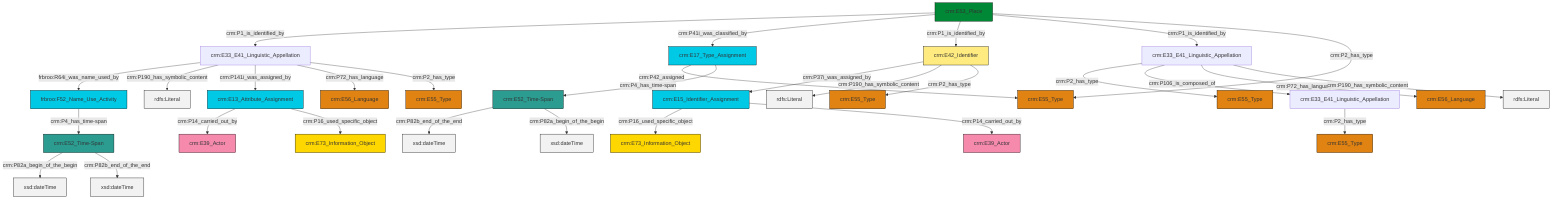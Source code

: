 graph TD
classDef Literal fill:#f2f2f2,stroke:#000000;
classDef CRM_Entity fill:#FFFFFF,stroke:#000000;
classDef Temporal_Entity fill:#00C9E6, stroke:#000000;
classDef Type fill:#E18312, stroke:#000000;
classDef Time-Span fill:#2C9C91, stroke:#000000;
classDef Appellation fill:#FFEB7F, stroke:#000000;
classDef Place fill:#008836, stroke:#000000;
classDef Persistent_Item fill:#B266B2, stroke:#000000;
classDef Conceptual_Object fill:#FFD700, stroke:#000000;
classDef Physical_Thing fill:#D2B48C, stroke:#000000;
classDef Actor fill:#f58aad, stroke:#000000;
classDef PC_Classes fill:#4ce600, stroke:#000000;
classDef Multi fill:#cccccc,stroke:#000000;

2["crm:E53_Place"]:::Place -->|crm:P1_is_identified_by| 3["crm:E33_E41_Linguistic_Appellation"]:::Default
2["crm:E53_Place"]:::Place -->|crm:P41i_was_classified_by| 6["crm:E17_Type_Assignment"]:::Temporal_Entity
8["crm:E15_Identifier_Assignment"]:::Temporal_Entity -->|crm:P16_used_specific_object| 9["crm:E73_Information_Object"]:::Conceptual_Object
12["frbroo:F52_Name_Use_Activity"]:::Temporal_Entity -->|crm:P4_has_time-span| 13["crm:E52_Time-Span"]:::Time-Span
4["crm:E13_Attribute_Assignment"]:::Temporal_Entity -->|crm:P14_carried_out_by| 14["crm:E39_Actor"]:::Actor
16["crm:E33_E41_Linguistic_Appellation"]:::Default -->|crm:P2_has_type| 10["crm:E55_Type"]:::Type
6["crm:E17_Type_Assignment"]:::Temporal_Entity -->|crm:P42_assigned| 18["crm:E55_Type"]:::Type
2["crm:E53_Place"]:::Place -->|crm:P1_is_identified_by| 19["crm:E42_Identifier"]:::Appellation
19["crm:E42_Identifier"]:::Appellation -->|crm:P37i_was_assigned_by| 8["crm:E15_Identifier_Assignment"]:::Temporal_Entity
6["crm:E17_Type_Assignment"]:::Temporal_Entity -->|crm:P4_has_time-span| 25["crm:E52_Time-Span"]:::Time-Span
3["crm:E33_E41_Linguistic_Appellation"]:::Default -->|frbroo:R64i_was_name_used_by| 12["frbroo:F52_Name_Use_Activity"]:::Temporal_Entity
19["crm:E42_Identifier"]:::Appellation -->|crm:P190_has_symbolic_content| 26[rdfs:Literal]:::Literal
3["crm:E33_E41_Linguistic_Appellation"]:::Default -->|crm:P190_has_symbolic_content| 27[rdfs:Literal]:::Literal
16["crm:E33_E41_Linguistic_Appellation"]:::Default -->|crm:P106_is_composed_of| 0["crm:E33_E41_Linguistic_Appellation"]:::Default
3["crm:E33_E41_Linguistic_Appellation"]:::Default -->|crm:P141i_was_assigned_by| 4["crm:E13_Attribute_Assignment"]:::Temporal_Entity
3["crm:E33_E41_Linguistic_Appellation"]:::Default -->|crm:P72_has_language| 35["crm:E56_Language"]:::Type
0["crm:E33_E41_Linguistic_Appellation"]:::Default -->|crm:P2_has_type| 23["crm:E55_Type"]:::Type
2["crm:E53_Place"]:::Place -->|crm:P1_is_identified_by| 16["crm:E33_E41_Linguistic_Appellation"]:::Default
13["crm:E52_Time-Span"]:::Time-Span -->|crm:P82a_begin_of_the_begin| 40[xsd:dateTime]:::Literal
8["crm:E15_Identifier_Assignment"]:::Temporal_Entity -->|crm:P14_carried_out_by| 41["crm:E39_Actor"]:::Actor
16["crm:E33_E41_Linguistic_Appellation"]:::Default -->|crm:P72_has_language| 42["crm:E56_Language"]:::Type
19["crm:E42_Identifier"]:::Appellation -->|crm:P2_has_type| 31["crm:E55_Type"]:::Type
4["crm:E13_Attribute_Assignment"]:::Temporal_Entity -->|crm:P16_used_specific_object| 38["crm:E73_Information_Object"]:::Conceptual_Object
25["crm:E52_Time-Span"]:::Time-Span -->|crm:P82b_end_of_the_end| 44[xsd:dateTime]:::Literal
2["crm:E53_Place"]:::Place -->|crm:P2_has_type| 18["crm:E55_Type"]:::Type
3["crm:E33_E41_Linguistic_Appellation"]:::Default -->|crm:P2_has_type| 28["crm:E55_Type"]:::Type
13["crm:E52_Time-Span"]:::Time-Span -->|crm:P82b_end_of_the_end| 50[xsd:dateTime]:::Literal
25["crm:E52_Time-Span"]:::Time-Span -->|crm:P82a_begin_of_the_begin| 51[xsd:dateTime]:::Literal
16["crm:E33_E41_Linguistic_Appellation"]:::Default -->|crm:P190_has_symbolic_content| 52[rdfs:Literal]:::Literal